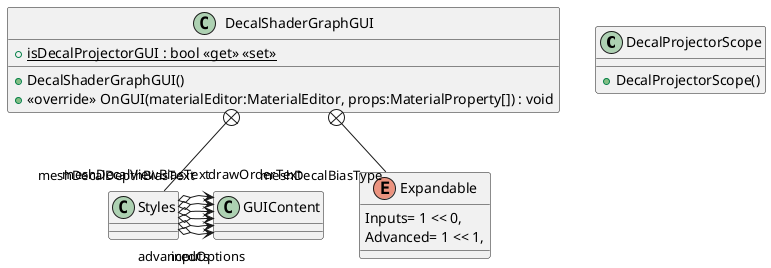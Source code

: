 @startuml
class DecalProjectorScope {
    + DecalProjectorScope()
}
class DecalShaderGraphGUI {
    + {static} isDecalProjectorGUI : bool <<get>> <<set>>
    + DecalShaderGraphGUI()
    + <<override>> OnGUI(materialEditor:MaterialEditor, props:MaterialProperty[]) : void
}
class Styles {
}
enum Expandable {
    Inputs= 1 << 0,
    Advanced= 1 << 1,
}
DecalShaderGraphGUI +-- Styles
Styles o-> "inputs" GUIContent
Styles o-> "advancedOptions" GUIContent
Styles o-> "meshDecalBiasType" GUIContent
Styles o-> "meshDecalDepthBiasText" GUIContent
Styles o-> "meshDecalViewBiasText" GUIContent
Styles o-> "drawOrderText" GUIContent
DecalShaderGraphGUI +-- Expandable
@enduml
